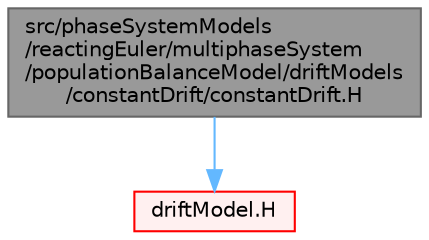 digraph "src/phaseSystemModels/reactingEuler/multiphaseSystem/populationBalanceModel/driftModels/constantDrift/constantDrift.H"
{
 // LATEX_PDF_SIZE
  bgcolor="transparent";
  edge [fontname=Helvetica,fontsize=10,labelfontname=Helvetica,labelfontsize=10];
  node [fontname=Helvetica,fontsize=10,shape=box,height=0.2,width=0.4];
  Node1 [id="Node000001",label="src/phaseSystemModels\l/reactingEuler/multiphaseSystem\l/populationBalanceModel/driftModels\l/constantDrift/constantDrift.H",height=0.2,width=0.4,color="gray40", fillcolor="grey60", style="filled", fontcolor="black",tooltip=" "];
  Node1 -> Node2 [id="edge1_Node000001_Node000002",color="steelblue1",style="solid",tooltip=" "];
  Node2 [id="Node000002",label="driftModel.H",height=0.2,width=0.4,color="red", fillcolor="#FFF0F0", style="filled",URL="$driftModel_8H.html",tooltip=" "];
}
